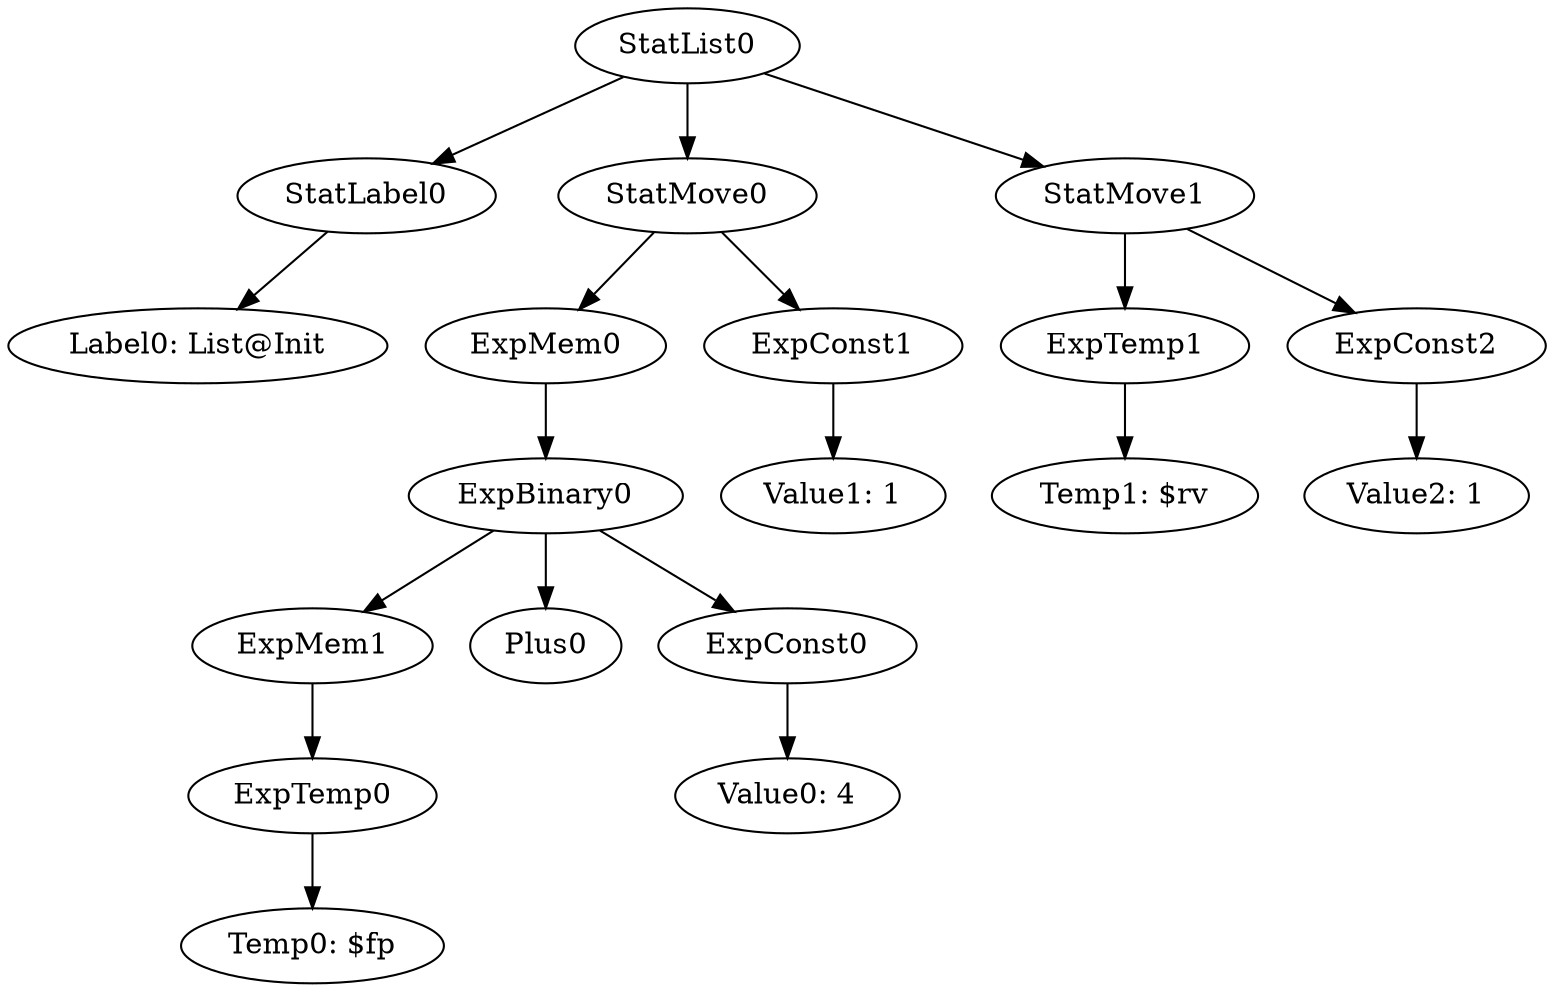 digraph {
	ordering = out;
	ExpConst2 -> "Value2: 1";
	ExpMem0 -> ExpBinary0;
	ExpTemp0 -> "Temp0: $fp";
	StatList0 -> StatLabel0;
	StatList0 -> StatMove0;
	StatList0 -> StatMove1;
	StatLabel0 -> "Label0: List@Init";
	ExpMem1 -> ExpTemp0;
	ExpConst0 -> "Value0: 4";
	ExpBinary0 -> ExpMem1;
	ExpBinary0 -> Plus0;
	ExpBinary0 -> ExpConst0;
	StatMove0 -> ExpMem0;
	StatMove0 -> ExpConst1;
	StatMove1 -> ExpTemp1;
	StatMove1 -> ExpConst2;
	ExpConst1 -> "Value1: 1";
	ExpTemp1 -> "Temp1: $rv";
}

